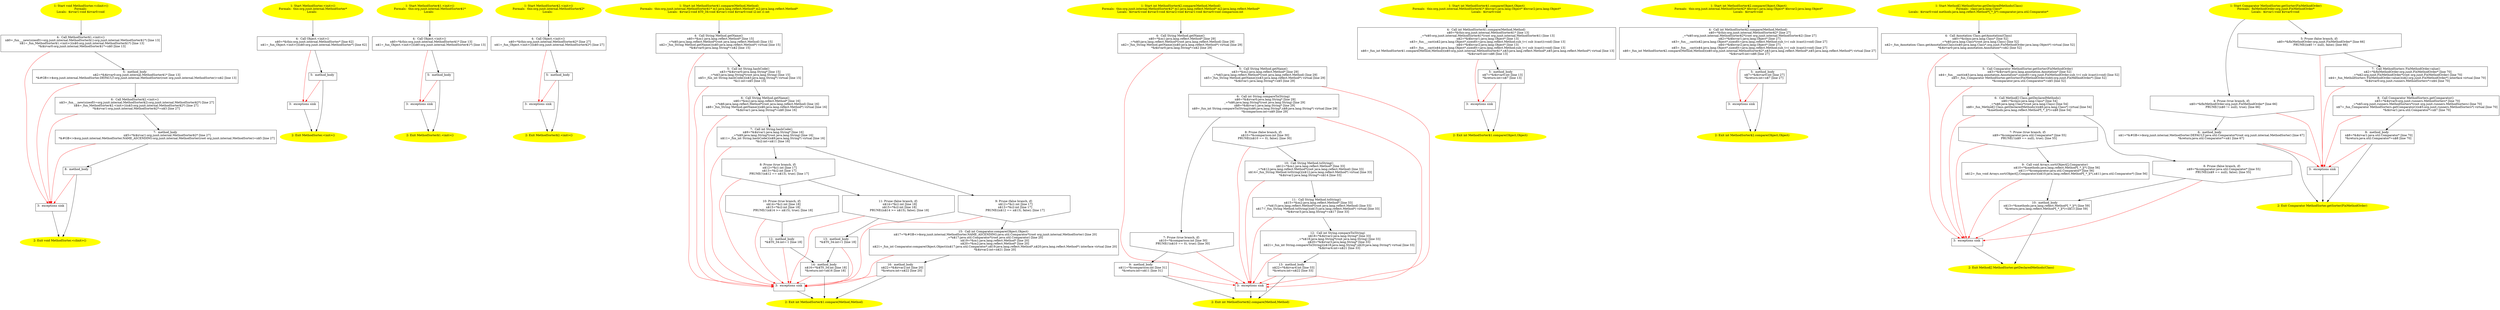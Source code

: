 /* @generated */
digraph cfg {
"org.junit.internal.MethodSorter.<clinit>():void.adb67ad2135327c82b1bff6491348cb7_1" [label="1: Start void MethodSorter.<clinit>()\nFormals: \nLocals:  $irvar1:void $irvar0:void \n  " color=yellow style=filled]
	

	 "org.junit.internal.MethodSorter.<clinit>():void.adb67ad2135327c82b1bff6491348cb7_1" -> "org.junit.internal.MethodSorter.<clinit>():void.adb67ad2135327c82b1bff6491348cb7_4" ;
"org.junit.internal.MethodSorter.<clinit>():void.adb67ad2135327c82b1bff6491348cb7_2" [label="2: Exit void MethodSorter.<clinit>() \n  " color=yellow style=filled]
	

"org.junit.internal.MethodSorter.<clinit>():void.adb67ad2135327c82b1bff6491348cb7_3" [label="3:  exceptions sink \n  " shape="box"]
	

	 "org.junit.internal.MethodSorter.<clinit>():void.adb67ad2135327c82b1bff6491348cb7_3" -> "org.junit.internal.MethodSorter.<clinit>():void.adb67ad2135327c82b1bff6491348cb7_2" ;
"org.junit.internal.MethodSorter.<clinit>():void.adb67ad2135327c82b1bff6491348cb7_4" [label="4:  Call MethodSorter$1.<init>() \n   n$0=_fun___new(sizeof(t=org.junit.internal.MethodSorter$1):org.junit.internal.MethodSorter$1*) [line 13]\n  n$1=_fun_MethodSorter$1.<init>()(n$0:org.junit.internal.MethodSorter$1*) [line 13]\n  *&$irvar0:org.junit.internal.MethodSorter$1*=n$0 [line 13]\n " shape="box"]
	

	 "org.junit.internal.MethodSorter.<clinit>():void.adb67ad2135327c82b1bff6491348cb7_4" -> "org.junit.internal.MethodSorter.<clinit>():void.adb67ad2135327c82b1bff6491348cb7_5" ;
	 "org.junit.internal.MethodSorter.<clinit>():void.adb67ad2135327c82b1bff6491348cb7_4" -> "org.junit.internal.MethodSorter.<clinit>():void.adb67ad2135327c82b1bff6491348cb7_3" [color="red" ];
"org.junit.internal.MethodSorter.<clinit>():void.adb67ad2135327c82b1bff6491348cb7_5" [label="5:  method_body \n   n$2=*&$irvar0:org.junit.internal.MethodSorter$1* [line 13]\n  *&#GB<>$org.junit.internal.MethodSorter.DEFAULT:org.junit.internal.MethodSorter(root org.junit.internal.MethodSorter)=n$2 [line 13]\n " shape="box"]
	

	 "org.junit.internal.MethodSorter.<clinit>():void.adb67ad2135327c82b1bff6491348cb7_5" -> "org.junit.internal.MethodSorter.<clinit>():void.adb67ad2135327c82b1bff6491348cb7_6" ;
	 "org.junit.internal.MethodSorter.<clinit>():void.adb67ad2135327c82b1bff6491348cb7_5" -> "org.junit.internal.MethodSorter.<clinit>():void.adb67ad2135327c82b1bff6491348cb7_3" [color="red" ];
"org.junit.internal.MethodSorter.<clinit>():void.adb67ad2135327c82b1bff6491348cb7_6" [label="6:  Call MethodSorter$2.<init>() \n   n$3=_fun___new(sizeof(t=org.junit.internal.MethodSorter$2):org.junit.internal.MethodSorter$2*) [line 27]\n  n$4=_fun_MethodSorter$2.<init>()(n$3:org.junit.internal.MethodSorter$2*) [line 27]\n  *&$irvar1:org.junit.internal.MethodSorter$2*=n$3 [line 27]\n " shape="box"]
	

	 "org.junit.internal.MethodSorter.<clinit>():void.adb67ad2135327c82b1bff6491348cb7_6" -> "org.junit.internal.MethodSorter.<clinit>():void.adb67ad2135327c82b1bff6491348cb7_7" ;
	 "org.junit.internal.MethodSorter.<clinit>():void.adb67ad2135327c82b1bff6491348cb7_6" -> "org.junit.internal.MethodSorter.<clinit>():void.adb67ad2135327c82b1bff6491348cb7_3" [color="red" ];
"org.junit.internal.MethodSorter.<clinit>():void.adb67ad2135327c82b1bff6491348cb7_7" [label="7:  method_body \n   n$5=*&$irvar1:org.junit.internal.MethodSorter$2* [line 27]\n  *&#GB<>$org.junit.internal.MethodSorter.NAME_ASCENDING:org.junit.internal.MethodSorter(root org.junit.internal.MethodSorter)=n$5 [line 27]\n " shape="box"]
	

	 "org.junit.internal.MethodSorter.<clinit>():void.adb67ad2135327c82b1bff6491348cb7_7" -> "org.junit.internal.MethodSorter.<clinit>():void.adb67ad2135327c82b1bff6491348cb7_8" ;
	 "org.junit.internal.MethodSorter.<clinit>():void.adb67ad2135327c82b1bff6491348cb7_7" -> "org.junit.internal.MethodSorter.<clinit>():void.adb67ad2135327c82b1bff6491348cb7_3" [color="red" ];
"org.junit.internal.MethodSorter.<clinit>():void.adb67ad2135327c82b1bff6491348cb7_8" [label="8:  method_body \n  " shape="box"]
	

	 "org.junit.internal.MethodSorter.<clinit>():void.adb67ad2135327c82b1bff6491348cb7_8" -> "org.junit.internal.MethodSorter.<clinit>():void.adb67ad2135327c82b1bff6491348cb7_2" ;
	 "org.junit.internal.MethodSorter.<clinit>():void.adb67ad2135327c82b1bff6491348cb7_8" -> "org.junit.internal.MethodSorter.<clinit>():void.adb67ad2135327c82b1bff6491348cb7_3" [color="red" ];
"org.junit.internal.MethodSorter.<init>().b26b3f7f195b505ac03976069d4deee8_1" [label="1: Start MethodSorter.<init>()\nFormals:  this:org.junit.internal.MethodSorter*\nLocals:  \n  " color=yellow style=filled]
	

	 "org.junit.internal.MethodSorter.<init>().b26b3f7f195b505ac03976069d4deee8_1" -> "org.junit.internal.MethodSorter.<init>().b26b3f7f195b505ac03976069d4deee8_4" ;
"org.junit.internal.MethodSorter.<init>().b26b3f7f195b505ac03976069d4deee8_2" [label="2: Exit MethodSorter.<init>() \n  " color=yellow style=filled]
	

"org.junit.internal.MethodSorter.<init>().b26b3f7f195b505ac03976069d4deee8_3" [label="3:  exceptions sink \n  " shape="box"]
	

	 "org.junit.internal.MethodSorter.<init>().b26b3f7f195b505ac03976069d4deee8_3" -> "org.junit.internal.MethodSorter.<init>().b26b3f7f195b505ac03976069d4deee8_2" ;
"org.junit.internal.MethodSorter.<init>().b26b3f7f195b505ac03976069d4deee8_4" [label="4:  Call Object.<init>() \n   n$0=*&this:org.junit.internal.MethodSorter* [line 62]\n  n$1=_fun_Object.<init>()(n$0:org.junit.internal.MethodSorter*) [line 62]\n " shape="box"]
	

	 "org.junit.internal.MethodSorter.<init>().b26b3f7f195b505ac03976069d4deee8_4" -> "org.junit.internal.MethodSorter.<init>().b26b3f7f195b505ac03976069d4deee8_5" ;
	 "org.junit.internal.MethodSorter.<init>().b26b3f7f195b505ac03976069d4deee8_4" -> "org.junit.internal.MethodSorter.<init>().b26b3f7f195b505ac03976069d4deee8_3" [color="red" ];
"org.junit.internal.MethodSorter.<init>().b26b3f7f195b505ac03976069d4deee8_5" [label="5:  method_body \n  " shape="box"]
	

	 "org.junit.internal.MethodSorter.<init>().b26b3f7f195b505ac03976069d4deee8_5" -> "org.junit.internal.MethodSorter.<init>().b26b3f7f195b505ac03976069d4deee8_2" ;
	 "org.junit.internal.MethodSorter.<init>().b26b3f7f195b505ac03976069d4deee8_5" -> "org.junit.internal.MethodSorter.<init>().b26b3f7f195b505ac03976069d4deee8_3" [color="red" ];
"org.junit.internal.MethodSorter$1.<init>().a324e45ab80e6b5f1f1adf89eaa7ac35_1" [label="1: Start MethodSorter$1.<init>()\nFormals:  this:org.junit.internal.MethodSorter$1*\nLocals:  \n  " color=yellow style=filled]
	

	 "org.junit.internal.MethodSorter$1.<init>().a324e45ab80e6b5f1f1adf89eaa7ac35_1" -> "org.junit.internal.MethodSorter$1.<init>().a324e45ab80e6b5f1f1adf89eaa7ac35_4" ;
"org.junit.internal.MethodSorter$1.<init>().a324e45ab80e6b5f1f1adf89eaa7ac35_2" [label="2: Exit MethodSorter$1.<init>() \n  " color=yellow style=filled]
	

"org.junit.internal.MethodSorter$1.<init>().a324e45ab80e6b5f1f1adf89eaa7ac35_3" [label="3:  exceptions sink \n  " shape="box"]
	

	 "org.junit.internal.MethodSorter$1.<init>().a324e45ab80e6b5f1f1adf89eaa7ac35_3" -> "org.junit.internal.MethodSorter$1.<init>().a324e45ab80e6b5f1f1adf89eaa7ac35_2" ;
"org.junit.internal.MethodSorter$1.<init>().a324e45ab80e6b5f1f1adf89eaa7ac35_4" [label="4:  Call Object.<init>() \n   n$0=*&this:org.junit.internal.MethodSorter$1* [line 13]\n  n$1=_fun_Object.<init>()(n$0:org.junit.internal.MethodSorter$1*) [line 13]\n " shape="box"]
	

	 "org.junit.internal.MethodSorter$1.<init>().a324e45ab80e6b5f1f1adf89eaa7ac35_4" -> "org.junit.internal.MethodSorter$1.<init>().a324e45ab80e6b5f1f1adf89eaa7ac35_5" ;
	 "org.junit.internal.MethodSorter$1.<init>().a324e45ab80e6b5f1f1adf89eaa7ac35_4" -> "org.junit.internal.MethodSorter$1.<init>().a324e45ab80e6b5f1f1adf89eaa7ac35_3" [color="red" ];
"org.junit.internal.MethodSorter$1.<init>().a324e45ab80e6b5f1f1adf89eaa7ac35_5" [label="5:  method_body \n  " shape="box"]
	

	 "org.junit.internal.MethodSorter$1.<init>().a324e45ab80e6b5f1f1adf89eaa7ac35_5" -> "org.junit.internal.MethodSorter$1.<init>().a324e45ab80e6b5f1f1adf89eaa7ac35_2" ;
	 "org.junit.internal.MethodSorter$1.<init>().a324e45ab80e6b5f1f1adf89eaa7ac35_5" -> "org.junit.internal.MethodSorter$1.<init>().a324e45ab80e6b5f1f1adf89eaa7ac35_3" [color="red" ];
"org.junit.internal.MethodSorter$2.<init>().c7181714d9dbfc6dc6d3f258cdcc7a47_1" [label="1: Start MethodSorter$2.<init>()\nFormals:  this:org.junit.internal.MethodSorter$2*\nLocals:  \n  " color=yellow style=filled]
	

	 "org.junit.internal.MethodSorter$2.<init>().c7181714d9dbfc6dc6d3f258cdcc7a47_1" -> "org.junit.internal.MethodSorter$2.<init>().c7181714d9dbfc6dc6d3f258cdcc7a47_4" ;
"org.junit.internal.MethodSorter$2.<init>().c7181714d9dbfc6dc6d3f258cdcc7a47_2" [label="2: Exit MethodSorter$2.<init>() \n  " color=yellow style=filled]
	

"org.junit.internal.MethodSorter$2.<init>().c7181714d9dbfc6dc6d3f258cdcc7a47_3" [label="3:  exceptions sink \n  " shape="box"]
	

	 "org.junit.internal.MethodSorter$2.<init>().c7181714d9dbfc6dc6d3f258cdcc7a47_3" -> "org.junit.internal.MethodSorter$2.<init>().c7181714d9dbfc6dc6d3f258cdcc7a47_2" ;
"org.junit.internal.MethodSorter$2.<init>().c7181714d9dbfc6dc6d3f258cdcc7a47_4" [label="4:  Call Object.<init>() \n   n$0=*&this:org.junit.internal.MethodSorter$2* [line 27]\n  n$1=_fun_Object.<init>()(n$0:org.junit.internal.MethodSorter$2*) [line 27]\n " shape="box"]
	

	 "org.junit.internal.MethodSorter$2.<init>().c7181714d9dbfc6dc6d3f258cdcc7a47_4" -> "org.junit.internal.MethodSorter$2.<init>().c7181714d9dbfc6dc6d3f258cdcc7a47_5" ;
	 "org.junit.internal.MethodSorter$2.<init>().c7181714d9dbfc6dc6d3f258cdcc7a47_4" -> "org.junit.internal.MethodSorter$2.<init>().c7181714d9dbfc6dc6d3f258cdcc7a47_3" [color="red" ];
"org.junit.internal.MethodSorter$2.<init>().c7181714d9dbfc6dc6d3f258cdcc7a47_5" [label="5:  method_body \n  " shape="box"]
	

	 "org.junit.internal.MethodSorter$2.<init>().c7181714d9dbfc6dc6d3f258cdcc7a47_5" -> "org.junit.internal.MethodSorter$2.<init>().c7181714d9dbfc6dc6d3f258cdcc7a47_2" ;
	 "org.junit.internal.MethodSorter$2.<init>().c7181714d9dbfc6dc6d3f258cdcc7a47_5" -> "org.junit.internal.MethodSorter$2.<init>().c7181714d9dbfc6dc6d3f258cdcc7a47_3" [color="red" ];
"org.junit.internal.MethodSorter$1.compare(java.lang.reflect.Method,java.lang.reflect.Method):int.ce228960aadcd57d454e6f4d0961e3be_1" [label="1: Start int MethodSorter$1.compare(Method,Method)\nFormals:  this:org.junit.internal.MethodSorter$1* m1:java.lang.reflect.Method* m2:java.lang.reflect.Method*\nLocals:  $irvar2:void $T0_34:void $irvar1:void $irvar0:void i2:int i1:int \n  " color=yellow style=filled]
	

	 "org.junit.internal.MethodSorter$1.compare(java.lang.reflect.Method,java.lang.reflect.Method):int.ce228960aadcd57d454e6f4d0961e3be_1" -> "org.junit.internal.MethodSorter$1.compare(java.lang.reflect.Method,java.lang.reflect.Method):int.ce228960aadcd57d454e6f4d0961e3be_4" ;
"org.junit.internal.MethodSorter$1.compare(java.lang.reflect.Method,java.lang.reflect.Method):int.ce228960aadcd57d454e6f4d0961e3be_2" [label="2: Exit int MethodSorter$1.compare(Method,Method) \n  " color=yellow style=filled]
	

"org.junit.internal.MethodSorter$1.compare(java.lang.reflect.Method,java.lang.reflect.Method):int.ce228960aadcd57d454e6f4d0961e3be_3" [label="3:  exceptions sink \n  " shape="box"]
	

	 "org.junit.internal.MethodSorter$1.compare(java.lang.reflect.Method,java.lang.reflect.Method):int.ce228960aadcd57d454e6f4d0961e3be_3" -> "org.junit.internal.MethodSorter$1.compare(java.lang.reflect.Method,java.lang.reflect.Method):int.ce228960aadcd57d454e6f4d0961e3be_2" ;
"org.junit.internal.MethodSorter$1.compare(java.lang.reflect.Method,java.lang.reflect.Method):int.ce228960aadcd57d454e6f4d0961e3be_4" [label="4:  Call String Method.getName() \n   n$0=*&m1:java.lang.reflect.Method* [line 15]\n  _=*n$0:java.lang.reflect.Method*(root java.lang.reflect.Method) [line 15]\n  n$2=_fun_String Method.getName()(n$0:java.lang.reflect.Method*) virtual [line 15]\n  *&$irvar0:java.lang.String*=n$2 [line 15]\n " shape="box"]
	

	 "org.junit.internal.MethodSorter$1.compare(java.lang.reflect.Method,java.lang.reflect.Method):int.ce228960aadcd57d454e6f4d0961e3be_4" -> "org.junit.internal.MethodSorter$1.compare(java.lang.reflect.Method,java.lang.reflect.Method):int.ce228960aadcd57d454e6f4d0961e3be_5" ;
	 "org.junit.internal.MethodSorter$1.compare(java.lang.reflect.Method,java.lang.reflect.Method):int.ce228960aadcd57d454e6f4d0961e3be_4" -> "org.junit.internal.MethodSorter$1.compare(java.lang.reflect.Method,java.lang.reflect.Method):int.ce228960aadcd57d454e6f4d0961e3be_3" [color="red" ];
"org.junit.internal.MethodSorter$1.compare(java.lang.reflect.Method,java.lang.reflect.Method):int.ce228960aadcd57d454e6f4d0961e3be_5" [label="5:  Call int String.hashCode() \n   n$3=*&$irvar0:java.lang.String* [line 15]\n  _=*n$3:java.lang.String*(root java.lang.String) [line 15]\n  n$5=_fun_int String.hashCode()(n$3:java.lang.String*) virtual [line 15]\n  *&i1:int=n$5 [line 15]\n " shape="box"]
	

	 "org.junit.internal.MethodSorter$1.compare(java.lang.reflect.Method,java.lang.reflect.Method):int.ce228960aadcd57d454e6f4d0961e3be_5" -> "org.junit.internal.MethodSorter$1.compare(java.lang.reflect.Method,java.lang.reflect.Method):int.ce228960aadcd57d454e6f4d0961e3be_6" ;
	 "org.junit.internal.MethodSorter$1.compare(java.lang.reflect.Method,java.lang.reflect.Method):int.ce228960aadcd57d454e6f4d0961e3be_5" -> "org.junit.internal.MethodSorter$1.compare(java.lang.reflect.Method,java.lang.reflect.Method):int.ce228960aadcd57d454e6f4d0961e3be_3" [color="red" ];
"org.junit.internal.MethodSorter$1.compare(java.lang.reflect.Method,java.lang.reflect.Method):int.ce228960aadcd57d454e6f4d0961e3be_6" [label="6:  Call String Method.getName() \n   n$6=*&m2:java.lang.reflect.Method* [line 16]\n  _=*n$6:java.lang.reflect.Method*(root java.lang.reflect.Method) [line 16]\n  n$8=_fun_String Method.getName()(n$6:java.lang.reflect.Method*) virtual [line 16]\n  *&$irvar1:java.lang.String*=n$8 [line 16]\n " shape="box"]
	

	 "org.junit.internal.MethodSorter$1.compare(java.lang.reflect.Method,java.lang.reflect.Method):int.ce228960aadcd57d454e6f4d0961e3be_6" -> "org.junit.internal.MethodSorter$1.compare(java.lang.reflect.Method,java.lang.reflect.Method):int.ce228960aadcd57d454e6f4d0961e3be_7" ;
	 "org.junit.internal.MethodSorter$1.compare(java.lang.reflect.Method,java.lang.reflect.Method):int.ce228960aadcd57d454e6f4d0961e3be_6" -> "org.junit.internal.MethodSorter$1.compare(java.lang.reflect.Method,java.lang.reflect.Method):int.ce228960aadcd57d454e6f4d0961e3be_3" [color="red" ];
"org.junit.internal.MethodSorter$1.compare(java.lang.reflect.Method,java.lang.reflect.Method):int.ce228960aadcd57d454e6f4d0961e3be_7" [label="7:  Call int String.hashCode() \n   n$9=*&$irvar1:java.lang.String* [line 16]\n  _=*n$9:java.lang.String*(root java.lang.String) [line 16]\n  n$11=_fun_int String.hashCode()(n$9:java.lang.String*) virtual [line 16]\n  *&i2:int=n$11 [line 16]\n " shape="box"]
	

	 "org.junit.internal.MethodSorter$1.compare(java.lang.reflect.Method,java.lang.reflect.Method):int.ce228960aadcd57d454e6f4d0961e3be_7" -> "org.junit.internal.MethodSorter$1.compare(java.lang.reflect.Method,java.lang.reflect.Method):int.ce228960aadcd57d454e6f4d0961e3be_8" ;
	 "org.junit.internal.MethodSorter$1.compare(java.lang.reflect.Method,java.lang.reflect.Method):int.ce228960aadcd57d454e6f4d0961e3be_7" -> "org.junit.internal.MethodSorter$1.compare(java.lang.reflect.Method,java.lang.reflect.Method):int.ce228960aadcd57d454e6f4d0961e3be_9" ;
	 "org.junit.internal.MethodSorter$1.compare(java.lang.reflect.Method,java.lang.reflect.Method):int.ce228960aadcd57d454e6f4d0961e3be_7" -> "org.junit.internal.MethodSorter$1.compare(java.lang.reflect.Method,java.lang.reflect.Method):int.ce228960aadcd57d454e6f4d0961e3be_3" [color="red" ];
"org.junit.internal.MethodSorter$1.compare(java.lang.reflect.Method,java.lang.reflect.Method):int.ce228960aadcd57d454e6f4d0961e3be_8" [label="8: Prune (true branch, if) \n   n$12=*&i1:int [line 17]\n  n$13=*&i2:int [line 17]\n  PRUNE(!(n$12 == n$13), true); [line 17]\n " shape="invhouse"]
	

	 "org.junit.internal.MethodSorter$1.compare(java.lang.reflect.Method,java.lang.reflect.Method):int.ce228960aadcd57d454e6f4d0961e3be_8" -> "org.junit.internal.MethodSorter$1.compare(java.lang.reflect.Method,java.lang.reflect.Method):int.ce228960aadcd57d454e6f4d0961e3be_10" ;
	 "org.junit.internal.MethodSorter$1.compare(java.lang.reflect.Method,java.lang.reflect.Method):int.ce228960aadcd57d454e6f4d0961e3be_8" -> "org.junit.internal.MethodSorter$1.compare(java.lang.reflect.Method,java.lang.reflect.Method):int.ce228960aadcd57d454e6f4d0961e3be_11" ;
	 "org.junit.internal.MethodSorter$1.compare(java.lang.reflect.Method,java.lang.reflect.Method):int.ce228960aadcd57d454e6f4d0961e3be_8" -> "org.junit.internal.MethodSorter$1.compare(java.lang.reflect.Method,java.lang.reflect.Method):int.ce228960aadcd57d454e6f4d0961e3be_3" [color="red" ];
"org.junit.internal.MethodSorter$1.compare(java.lang.reflect.Method,java.lang.reflect.Method):int.ce228960aadcd57d454e6f4d0961e3be_9" [label="9: Prune (false branch, if) \n   n$12=*&i1:int [line 17]\n  n$13=*&i2:int [line 17]\n  PRUNE((n$12 == n$13), false); [line 17]\n " shape="invhouse"]
	

	 "org.junit.internal.MethodSorter$1.compare(java.lang.reflect.Method,java.lang.reflect.Method):int.ce228960aadcd57d454e6f4d0961e3be_9" -> "org.junit.internal.MethodSorter$1.compare(java.lang.reflect.Method,java.lang.reflect.Method):int.ce228960aadcd57d454e6f4d0961e3be_15" ;
	 "org.junit.internal.MethodSorter$1.compare(java.lang.reflect.Method,java.lang.reflect.Method):int.ce228960aadcd57d454e6f4d0961e3be_9" -> "org.junit.internal.MethodSorter$1.compare(java.lang.reflect.Method,java.lang.reflect.Method):int.ce228960aadcd57d454e6f4d0961e3be_3" [color="red" ];
"org.junit.internal.MethodSorter$1.compare(java.lang.reflect.Method,java.lang.reflect.Method):int.ce228960aadcd57d454e6f4d0961e3be_10" [label="10: Prune (true branch, if) \n   n$14=*&i1:int [line 18]\n  n$15=*&i2:int [line 18]\n  PRUNE(!(n$14 >= n$15), true); [line 18]\n " shape="invhouse"]
	

	 "org.junit.internal.MethodSorter$1.compare(java.lang.reflect.Method,java.lang.reflect.Method):int.ce228960aadcd57d454e6f4d0961e3be_10" -> "org.junit.internal.MethodSorter$1.compare(java.lang.reflect.Method,java.lang.reflect.Method):int.ce228960aadcd57d454e6f4d0961e3be_12" ;
	 "org.junit.internal.MethodSorter$1.compare(java.lang.reflect.Method,java.lang.reflect.Method):int.ce228960aadcd57d454e6f4d0961e3be_10" -> "org.junit.internal.MethodSorter$1.compare(java.lang.reflect.Method,java.lang.reflect.Method):int.ce228960aadcd57d454e6f4d0961e3be_3" [color="red" ];
"org.junit.internal.MethodSorter$1.compare(java.lang.reflect.Method,java.lang.reflect.Method):int.ce228960aadcd57d454e6f4d0961e3be_11" [label="11: Prune (false branch, if) \n   n$14=*&i1:int [line 18]\n  n$15=*&i2:int [line 18]\n  PRUNE((n$14 >= n$15), false); [line 18]\n " shape="invhouse"]
	

	 "org.junit.internal.MethodSorter$1.compare(java.lang.reflect.Method,java.lang.reflect.Method):int.ce228960aadcd57d454e6f4d0961e3be_11" -> "org.junit.internal.MethodSorter$1.compare(java.lang.reflect.Method,java.lang.reflect.Method):int.ce228960aadcd57d454e6f4d0961e3be_13" ;
	 "org.junit.internal.MethodSorter$1.compare(java.lang.reflect.Method,java.lang.reflect.Method):int.ce228960aadcd57d454e6f4d0961e3be_11" -> "org.junit.internal.MethodSorter$1.compare(java.lang.reflect.Method,java.lang.reflect.Method):int.ce228960aadcd57d454e6f4d0961e3be_3" [color="red" ];
"org.junit.internal.MethodSorter$1.compare(java.lang.reflect.Method,java.lang.reflect.Method):int.ce228960aadcd57d454e6f4d0961e3be_12" [label="12:  method_body \n   *&$T0_34:int=-1 [line 18]\n " shape="box"]
	

	 "org.junit.internal.MethodSorter$1.compare(java.lang.reflect.Method,java.lang.reflect.Method):int.ce228960aadcd57d454e6f4d0961e3be_12" -> "org.junit.internal.MethodSorter$1.compare(java.lang.reflect.Method,java.lang.reflect.Method):int.ce228960aadcd57d454e6f4d0961e3be_14" ;
	 "org.junit.internal.MethodSorter$1.compare(java.lang.reflect.Method,java.lang.reflect.Method):int.ce228960aadcd57d454e6f4d0961e3be_12" -> "org.junit.internal.MethodSorter$1.compare(java.lang.reflect.Method,java.lang.reflect.Method):int.ce228960aadcd57d454e6f4d0961e3be_3" [color="red" ];
"org.junit.internal.MethodSorter$1.compare(java.lang.reflect.Method,java.lang.reflect.Method):int.ce228960aadcd57d454e6f4d0961e3be_13" [label="13:  method_body \n   *&$T0_34:int=1 [line 18]\n " shape="box"]
	

	 "org.junit.internal.MethodSorter$1.compare(java.lang.reflect.Method,java.lang.reflect.Method):int.ce228960aadcd57d454e6f4d0961e3be_13" -> "org.junit.internal.MethodSorter$1.compare(java.lang.reflect.Method,java.lang.reflect.Method):int.ce228960aadcd57d454e6f4d0961e3be_14" ;
	 "org.junit.internal.MethodSorter$1.compare(java.lang.reflect.Method,java.lang.reflect.Method):int.ce228960aadcd57d454e6f4d0961e3be_13" -> "org.junit.internal.MethodSorter$1.compare(java.lang.reflect.Method,java.lang.reflect.Method):int.ce228960aadcd57d454e6f4d0961e3be_3" [color="red" ];
"org.junit.internal.MethodSorter$1.compare(java.lang.reflect.Method,java.lang.reflect.Method):int.ce228960aadcd57d454e6f4d0961e3be_14" [label="14:  method_body \n   n$16=*&$T0_34:int [line 18]\n  *&return:int=n$16 [line 18]\n " shape="box"]
	

	 "org.junit.internal.MethodSorter$1.compare(java.lang.reflect.Method,java.lang.reflect.Method):int.ce228960aadcd57d454e6f4d0961e3be_14" -> "org.junit.internal.MethodSorter$1.compare(java.lang.reflect.Method,java.lang.reflect.Method):int.ce228960aadcd57d454e6f4d0961e3be_2" ;
	 "org.junit.internal.MethodSorter$1.compare(java.lang.reflect.Method,java.lang.reflect.Method):int.ce228960aadcd57d454e6f4d0961e3be_14" -> "org.junit.internal.MethodSorter$1.compare(java.lang.reflect.Method,java.lang.reflect.Method):int.ce228960aadcd57d454e6f4d0961e3be_3" [color="red" ];
"org.junit.internal.MethodSorter$1.compare(java.lang.reflect.Method,java.lang.reflect.Method):int.ce228960aadcd57d454e6f4d0961e3be_15" [label="15:  Call int Comparator.compare(Object,Object) \n   n$17=*&#GB<>$org.junit.internal.MethodSorter.NAME_ASCENDING:java.util.Comparator*(root org.junit.internal.MethodSorter) [line 20]\n  _=*n$17:java.util.Comparator*(root java.util.Comparator) [line 20]\n  n$19=*&m1:java.lang.reflect.Method* [line 20]\n  n$20=*&m2:java.lang.reflect.Method* [line 20]\n  n$21=_fun_int Comparator.compare(Object,Object)(n$17:java.util.Comparator*,n$19:java.lang.reflect.Method*,n$20:java.lang.reflect.Method*) interface virtual [line 20]\n  *&$irvar2:int=n$21 [line 20]\n " shape="box"]
	

	 "org.junit.internal.MethodSorter$1.compare(java.lang.reflect.Method,java.lang.reflect.Method):int.ce228960aadcd57d454e6f4d0961e3be_15" -> "org.junit.internal.MethodSorter$1.compare(java.lang.reflect.Method,java.lang.reflect.Method):int.ce228960aadcd57d454e6f4d0961e3be_16" ;
	 "org.junit.internal.MethodSorter$1.compare(java.lang.reflect.Method,java.lang.reflect.Method):int.ce228960aadcd57d454e6f4d0961e3be_15" -> "org.junit.internal.MethodSorter$1.compare(java.lang.reflect.Method,java.lang.reflect.Method):int.ce228960aadcd57d454e6f4d0961e3be_3" [color="red" ];
"org.junit.internal.MethodSorter$1.compare(java.lang.reflect.Method,java.lang.reflect.Method):int.ce228960aadcd57d454e6f4d0961e3be_16" [label="16:  method_body \n   n$22=*&$irvar2:int [line 20]\n  *&return:int=n$22 [line 20]\n " shape="box"]
	

	 "org.junit.internal.MethodSorter$1.compare(java.lang.reflect.Method,java.lang.reflect.Method):int.ce228960aadcd57d454e6f4d0961e3be_16" -> "org.junit.internal.MethodSorter$1.compare(java.lang.reflect.Method,java.lang.reflect.Method):int.ce228960aadcd57d454e6f4d0961e3be_2" ;
	 "org.junit.internal.MethodSorter$1.compare(java.lang.reflect.Method,java.lang.reflect.Method):int.ce228960aadcd57d454e6f4d0961e3be_16" -> "org.junit.internal.MethodSorter$1.compare(java.lang.reflect.Method,java.lang.reflect.Method):int.ce228960aadcd57d454e6f4d0961e3be_3" [color="red" ];
"org.junit.internal.MethodSorter$2.compare(java.lang.reflect.Method,java.lang.reflect.Method):int.006e56abd06f1a72a9da23496f1d81ef_1" [label="1: Start int MethodSorter$2.compare(Method,Method)\nFormals:  this:org.junit.internal.MethodSorter$2* m1:java.lang.reflect.Method* m2:java.lang.reflect.Method*\nLocals:  $irvar4:void $irvar3:void $irvar2:void $irvar1:void $irvar0:void comparison:int \n  " color=yellow style=filled]
	

	 "org.junit.internal.MethodSorter$2.compare(java.lang.reflect.Method,java.lang.reflect.Method):int.006e56abd06f1a72a9da23496f1d81ef_1" -> "org.junit.internal.MethodSorter$2.compare(java.lang.reflect.Method,java.lang.reflect.Method):int.006e56abd06f1a72a9da23496f1d81ef_4" ;
"org.junit.internal.MethodSorter$2.compare(java.lang.reflect.Method,java.lang.reflect.Method):int.006e56abd06f1a72a9da23496f1d81ef_2" [label="2: Exit int MethodSorter$2.compare(Method,Method) \n  " color=yellow style=filled]
	

"org.junit.internal.MethodSorter$2.compare(java.lang.reflect.Method,java.lang.reflect.Method):int.006e56abd06f1a72a9da23496f1d81ef_3" [label="3:  exceptions sink \n  " shape="box"]
	

	 "org.junit.internal.MethodSorter$2.compare(java.lang.reflect.Method,java.lang.reflect.Method):int.006e56abd06f1a72a9da23496f1d81ef_3" -> "org.junit.internal.MethodSorter$2.compare(java.lang.reflect.Method,java.lang.reflect.Method):int.006e56abd06f1a72a9da23496f1d81ef_2" ;
"org.junit.internal.MethodSorter$2.compare(java.lang.reflect.Method,java.lang.reflect.Method):int.006e56abd06f1a72a9da23496f1d81ef_4" [label="4:  Call String Method.getName() \n   n$0=*&m1:java.lang.reflect.Method* [line 29]\n  _=*n$0:java.lang.reflect.Method*(root java.lang.reflect.Method) [line 29]\n  n$2=_fun_String Method.getName()(n$0:java.lang.reflect.Method*) virtual [line 29]\n  *&$irvar0:java.lang.String*=n$2 [line 29]\n " shape="box"]
	

	 "org.junit.internal.MethodSorter$2.compare(java.lang.reflect.Method,java.lang.reflect.Method):int.006e56abd06f1a72a9da23496f1d81ef_4" -> "org.junit.internal.MethodSorter$2.compare(java.lang.reflect.Method,java.lang.reflect.Method):int.006e56abd06f1a72a9da23496f1d81ef_5" ;
	 "org.junit.internal.MethodSorter$2.compare(java.lang.reflect.Method,java.lang.reflect.Method):int.006e56abd06f1a72a9da23496f1d81ef_4" -> "org.junit.internal.MethodSorter$2.compare(java.lang.reflect.Method,java.lang.reflect.Method):int.006e56abd06f1a72a9da23496f1d81ef_3" [color="red" ];
"org.junit.internal.MethodSorter$2.compare(java.lang.reflect.Method,java.lang.reflect.Method):int.006e56abd06f1a72a9da23496f1d81ef_5" [label="5:  Call String Method.getName() \n   n$3=*&m2:java.lang.reflect.Method* [line 29]\n  _=*n$3:java.lang.reflect.Method*(root java.lang.reflect.Method) [line 29]\n  n$5=_fun_String Method.getName()(n$3:java.lang.reflect.Method*) virtual [line 29]\n  *&$irvar1:java.lang.String*=n$5 [line 29]\n " shape="box"]
	

	 "org.junit.internal.MethodSorter$2.compare(java.lang.reflect.Method,java.lang.reflect.Method):int.006e56abd06f1a72a9da23496f1d81ef_5" -> "org.junit.internal.MethodSorter$2.compare(java.lang.reflect.Method,java.lang.reflect.Method):int.006e56abd06f1a72a9da23496f1d81ef_6" ;
	 "org.junit.internal.MethodSorter$2.compare(java.lang.reflect.Method,java.lang.reflect.Method):int.006e56abd06f1a72a9da23496f1d81ef_5" -> "org.junit.internal.MethodSorter$2.compare(java.lang.reflect.Method,java.lang.reflect.Method):int.006e56abd06f1a72a9da23496f1d81ef_3" [color="red" ];
"org.junit.internal.MethodSorter$2.compare(java.lang.reflect.Method,java.lang.reflect.Method):int.006e56abd06f1a72a9da23496f1d81ef_6" [label="6:  Call int String.compareTo(String) \n   n$6=*&$irvar0:java.lang.String* [line 29]\n  _=*n$6:java.lang.String*(root java.lang.String) [line 29]\n  n$8=*&$irvar1:java.lang.String* [line 29]\n  n$9=_fun_int String.compareTo(String)(n$6:java.lang.String*,n$8:java.lang.String*) virtual [line 29]\n  *&comparison:int=n$9 [line 29]\n " shape="box"]
	

	 "org.junit.internal.MethodSorter$2.compare(java.lang.reflect.Method,java.lang.reflect.Method):int.006e56abd06f1a72a9da23496f1d81ef_6" -> "org.junit.internal.MethodSorter$2.compare(java.lang.reflect.Method,java.lang.reflect.Method):int.006e56abd06f1a72a9da23496f1d81ef_7" ;
	 "org.junit.internal.MethodSorter$2.compare(java.lang.reflect.Method,java.lang.reflect.Method):int.006e56abd06f1a72a9da23496f1d81ef_6" -> "org.junit.internal.MethodSorter$2.compare(java.lang.reflect.Method,java.lang.reflect.Method):int.006e56abd06f1a72a9da23496f1d81ef_8" ;
	 "org.junit.internal.MethodSorter$2.compare(java.lang.reflect.Method,java.lang.reflect.Method):int.006e56abd06f1a72a9da23496f1d81ef_6" -> "org.junit.internal.MethodSorter$2.compare(java.lang.reflect.Method,java.lang.reflect.Method):int.006e56abd06f1a72a9da23496f1d81ef_3" [color="red" ];
"org.junit.internal.MethodSorter$2.compare(java.lang.reflect.Method,java.lang.reflect.Method):int.006e56abd06f1a72a9da23496f1d81ef_7" [label="7: Prune (true branch, if) \n   n$10=*&comparison:int [line 30]\n  PRUNE(!(n$10 == 0), true); [line 30]\n " shape="invhouse"]
	

	 "org.junit.internal.MethodSorter$2.compare(java.lang.reflect.Method,java.lang.reflect.Method):int.006e56abd06f1a72a9da23496f1d81ef_7" -> "org.junit.internal.MethodSorter$2.compare(java.lang.reflect.Method,java.lang.reflect.Method):int.006e56abd06f1a72a9da23496f1d81ef_9" ;
	 "org.junit.internal.MethodSorter$2.compare(java.lang.reflect.Method,java.lang.reflect.Method):int.006e56abd06f1a72a9da23496f1d81ef_7" -> "org.junit.internal.MethodSorter$2.compare(java.lang.reflect.Method,java.lang.reflect.Method):int.006e56abd06f1a72a9da23496f1d81ef_3" [color="red" ];
"org.junit.internal.MethodSorter$2.compare(java.lang.reflect.Method,java.lang.reflect.Method):int.006e56abd06f1a72a9da23496f1d81ef_8" [label="8: Prune (false branch, if) \n   n$10=*&comparison:int [line 30]\n  PRUNE((n$10 == 0), false); [line 30]\n " shape="invhouse"]
	

	 "org.junit.internal.MethodSorter$2.compare(java.lang.reflect.Method,java.lang.reflect.Method):int.006e56abd06f1a72a9da23496f1d81ef_8" -> "org.junit.internal.MethodSorter$2.compare(java.lang.reflect.Method,java.lang.reflect.Method):int.006e56abd06f1a72a9da23496f1d81ef_10" ;
	 "org.junit.internal.MethodSorter$2.compare(java.lang.reflect.Method,java.lang.reflect.Method):int.006e56abd06f1a72a9da23496f1d81ef_8" -> "org.junit.internal.MethodSorter$2.compare(java.lang.reflect.Method,java.lang.reflect.Method):int.006e56abd06f1a72a9da23496f1d81ef_3" [color="red" ];
"org.junit.internal.MethodSorter$2.compare(java.lang.reflect.Method,java.lang.reflect.Method):int.006e56abd06f1a72a9da23496f1d81ef_9" [label="9:  method_body \n   n$11=*&comparison:int [line 31]\n  *&return:int=n$11 [line 31]\n " shape="box"]
	

	 "org.junit.internal.MethodSorter$2.compare(java.lang.reflect.Method,java.lang.reflect.Method):int.006e56abd06f1a72a9da23496f1d81ef_9" -> "org.junit.internal.MethodSorter$2.compare(java.lang.reflect.Method,java.lang.reflect.Method):int.006e56abd06f1a72a9da23496f1d81ef_2" ;
	 "org.junit.internal.MethodSorter$2.compare(java.lang.reflect.Method,java.lang.reflect.Method):int.006e56abd06f1a72a9da23496f1d81ef_9" -> "org.junit.internal.MethodSorter$2.compare(java.lang.reflect.Method,java.lang.reflect.Method):int.006e56abd06f1a72a9da23496f1d81ef_3" [color="red" ];
"org.junit.internal.MethodSorter$2.compare(java.lang.reflect.Method,java.lang.reflect.Method):int.006e56abd06f1a72a9da23496f1d81ef_10" [label="10:  Call String Method.toString() \n   n$12=*&m1:java.lang.reflect.Method* [line 33]\n  _=*n$12:java.lang.reflect.Method*(root java.lang.reflect.Method) [line 33]\n  n$14=_fun_String Method.toString()(n$12:java.lang.reflect.Method*) virtual [line 33]\n  *&$irvar2:java.lang.String*=n$14 [line 33]\n " shape="box"]
	

	 "org.junit.internal.MethodSorter$2.compare(java.lang.reflect.Method,java.lang.reflect.Method):int.006e56abd06f1a72a9da23496f1d81ef_10" -> "org.junit.internal.MethodSorter$2.compare(java.lang.reflect.Method,java.lang.reflect.Method):int.006e56abd06f1a72a9da23496f1d81ef_11" ;
	 "org.junit.internal.MethodSorter$2.compare(java.lang.reflect.Method,java.lang.reflect.Method):int.006e56abd06f1a72a9da23496f1d81ef_10" -> "org.junit.internal.MethodSorter$2.compare(java.lang.reflect.Method,java.lang.reflect.Method):int.006e56abd06f1a72a9da23496f1d81ef_3" [color="red" ];
"org.junit.internal.MethodSorter$2.compare(java.lang.reflect.Method,java.lang.reflect.Method):int.006e56abd06f1a72a9da23496f1d81ef_11" [label="11:  Call String Method.toString() \n   n$15=*&m2:java.lang.reflect.Method* [line 33]\n  _=*n$15:java.lang.reflect.Method*(root java.lang.reflect.Method) [line 33]\n  n$17=_fun_String Method.toString()(n$15:java.lang.reflect.Method*) virtual [line 33]\n  *&$irvar3:java.lang.String*=n$17 [line 33]\n " shape="box"]
	

	 "org.junit.internal.MethodSorter$2.compare(java.lang.reflect.Method,java.lang.reflect.Method):int.006e56abd06f1a72a9da23496f1d81ef_11" -> "org.junit.internal.MethodSorter$2.compare(java.lang.reflect.Method,java.lang.reflect.Method):int.006e56abd06f1a72a9da23496f1d81ef_12" ;
	 "org.junit.internal.MethodSorter$2.compare(java.lang.reflect.Method,java.lang.reflect.Method):int.006e56abd06f1a72a9da23496f1d81ef_11" -> "org.junit.internal.MethodSorter$2.compare(java.lang.reflect.Method,java.lang.reflect.Method):int.006e56abd06f1a72a9da23496f1d81ef_3" [color="red" ];
"org.junit.internal.MethodSorter$2.compare(java.lang.reflect.Method,java.lang.reflect.Method):int.006e56abd06f1a72a9da23496f1d81ef_12" [label="12:  Call int String.compareTo(String) \n   n$18=*&$irvar2:java.lang.String* [line 33]\n  _=*n$18:java.lang.String*(root java.lang.String) [line 33]\n  n$20=*&$irvar3:java.lang.String* [line 33]\n  n$21=_fun_int String.compareTo(String)(n$18:java.lang.String*,n$20:java.lang.String*) virtual [line 33]\n  *&$irvar4:int=n$21 [line 33]\n " shape="box"]
	

	 "org.junit.internal.MethodSorter$2.compare(java.lang.reflect.Method,java.lang.reflect.Method):int.006e56abd06f1a72a9da23496f1d81ef_12" -> "org.junit.internal.MethodSorter$2.compare(java.lang.reflect.Method,java.lang.reflect.Method):int.006e56abd06f1a72a9da23496f1d81ef_13" ;
	 "org.junit.internal.MethodSorter$2.compare(java.lang.reflect.Method,java.lang.reflect.Method):int.006e56abd06f1a72a9da23496f1d81ef_12" -> "org.junit.internal.MethodSorter$2.compare(java.lang.reflect.Method,java.lang.reflect.Method):int.006e56abd06f1a72a9da23496f1d81ef_3" [color="red" ];
"org.junit.internal.MethodSorter$2.compare(java.lang.reflect.Method,java.lang.reflect.Method):int.006e56abd06f1a72a9da23496f1d81ef_13" [label="13:  method_body \n   n$22=*&$irvar4:int [line 33]\n  *&return:int=n$22 [line 33]\n " shape="box"]
	

	 "org.junit.internal.MethodSorter$2.compare(java.lang.reflect.Method,java.lang.reflect.Method):int.006e56abd06f1a72a9da23496f1d81ef_13" -> "org.junit.internal.MethodSorter$2.compare(java.lang.reflect.Method,java.lang.reflect.Method):int.006e56abd06f1a72a9da23496f1d81ef_2" ;
	 "org.junit.internal.MethodSorter$2.compare(java.lang.reflect.Method,java.lang.reflect.Method):int.006e56abd06f1a72a9da23496f1d81ef_13" -> "org.junit.internal.MethodSorter$2.compare(java.lang.reflect.Method,java.lang.reflect.Method):int.006e56abd06f1a72a9da23496f1d81ef_3" [color="red" ];
"org.junit.internal.MethodSorter$1.compare(java.lang.Object,java.lang.Object):int.b28652550f73c24296937638b9e6933a_1" [label="1: Start int MethodSorter$1.compare(Object,Object)\nFormals:  this:org.junit.internal.MethodSorter$1* $bcvar1:java.lang.Object* $bcvar2:java.lang.Object*\nLocals:  $irvar0:void \n  " color=yellow style=filled]
	

	 "org.junit.internal.MethodSorter$1.compare(java.lang.Object,java.lang.Object):int.b28652550f73c24296937638b9e6933a_1" -> "org.junit.internal.MethodSorter$1.compare(java.lang.Object,java.lang.Object):int.b28652550f73c24296937638b9e6933a_4" ;
"org.junit.internal.MethodSorter$1.compare(java.lang.Object,java.lang.Object):int.b28652550f73c24296937638b9e6933a_2" [label="2: Exit int MethodSorter$1.compare(Object,Object) \n  " color=yellow style=filled]
	

"org.junit.internal.MethodSorter$1.compare(java.lang.Object,java.lang.Object):int.b28652550f73c24296937638b9e6933a_3" [label="3:  exceptions sink \n  " shape="box"]
	

	 "org.junit.internal.MethodSorter$1.compare(java.lang.Object,java.lang.Object):int.b28652550f73c24296937638b9e6933a_3" -> "org.junit.internal.MethodSorter$1.compare(java.lang.Object,java.lang.Object):int.b28652550f73c24296937638b9e6933a_2" ;
"org.junit.internal.MethodSorter$1.compare(java.lang.Object,java.lang.Object):int.b28652550f73c24296937638b9e6933a_4" [label="4:  Call int MethodSorter$1.compare(Method,Method) \n   n$0=*&this:org.junit.internal.MethodSorter$1* [line 13]\n  _=*n$0:org.junit.internal.MethodSorter$1*(root org.junit.internal.MethodSorter$1) [line 13]\n  n$2=*&$bcvar1:java.lang.Object* [line 13]\n  n$3=_fun___cast(n$2:java.lang.Object*,sizeof(t=java.lang.reflect.Method;sub_t=( sub )(cast)):void) [line 13]\n  n$4=*&$bcvar2:java.lang.Object* [line 13]\n  n$5=_fun___cast(n$4:java.lang.Object*,sizeof(t=java.lang.reflect.Method;sub_t=( sub )(cast)):void) [line 13]\n  n$6=_fun_int MethodSorter$1.compare(Method,Method)(n$0:org.junit.internal.MethodSorter$1*,n$3:java.lang.reflect.Method*,n$5:java.lang.reflect.Method*) virtual [line 13]\n  *&$irvar0:int=n$6 [line 13]\n " shape="box"]
	

	 "org.junit.internal.MethodSorter$1.compare(java.lang.Object,java.lang.Object):int.b28652550f73c24296937638b9e6933a_4" -> "org.junit.internal.MethodSorter$1.compare(java.lang.Object,java.lang.Object):int.b28652550f73c24296937638b9e6933a_5" ;
	 "org.junit.internal.MethodSorter$1.compare(java.lang.Object,java.lang.Object):int.b28652550f73c24296937638b9e6933a_4" -> "org.junit.internal.MethodSorter$1.compare(java.lang.Object,java.lang.Object):int.b28652550f73c24296937638b9e6933a_3" [color="red" ];
"org.junit.internal.MethodSorter$1.compare(java.lang.Object,java.lang.Object):int.b28652550f73c24296937638b9e6933a_5" [label="5:  method_body \n   n$7=*&$irvar0:int [line 13]\n  *&return:int=n$7 [line 13]\n " shape="box"]
	

	 "org.junit.internal.MethodSorter$1.compare(java.lang.Object,java.lang.Object):int.b28652550f73c24296937638b9e6933a_5" -> "org.junit.internal.MethodSorter$1.compare(java.lang.Object,java.lang.Object):int.b28652550f73c24296937638b9e6933a_2" ;
	 "org.junit.internal.MethodSorter$1.compare(java.lang.Object,java.lang.Object):int.b28652550f73c24296937638b9e6933a_5" -> "org.junit.internal.MethodSorter$1.compare(java.lang.Object,java.lang.Object):int.b28652550f73c24296937638b9e6933a_3" [color="red" ];
"org.junit.internal.MethodSorter$2.compare(java.lang.Object,java.lang.Object):int.cd480901f26924007373521f5321127f_1" [label="1: Start int MethodSorter$2.compare(Object,Object)\nFormals:  this:org.junit.internal.MethodSorter$2* $bcvar1:java.lang.Object* $bcvar2:java.lang.Object*\nLocals:  $irvar0:void \n  " color=yellow style=filled]
	

	 "org.junit.internal.MethodSorter$2.compare(java.lang.Object,java.lang.Object):int.cd480901f26924007373521f5321127f_1" -> "org.junit.internal.MethodSorter$2.compare(java.lang.Object,java.lang.Object):int.cd480901f26924007373521f5321127f_4" ;
"org.junit.internal.MethodSorter$2.compare(java.lang.Object,java.lang.Object):int.cd480901f26924007373521f5321127f_2" [label="2: Exit int MethodSorter$2.compare(Object,Object) \n  " color=yellow style=filled]
	

"org.junit.internal.MethodSorter$2.compare(java.lang.Object,java.lang.Object):int.cd480901f26924007373521f5321127f_3" [label="3:  exceptions sink \n  " shape="box"]
	

	 "org.junit.internal.MethodSorter$2.compare(java.lang.Object,java.lang.Object):int.cd480901f26924007373521f5321127f_3" -> "org.junit.internal.MethodSorter$2.compare(java.lang.Object,java.lang.Object):int.cd480901f26924007373521f5321127f_2" ;
"org.junit.internal.MethodSorter$2.compare(java.lang.Object,java.lang.Object):int.cd480901f26924007373521f5321127f_4" [label="4:  Call int MethodSorter$2.compare(Method,Method) \n   n$0=*&this:org.junit.internal.MethodSorter$2* [line 27]\n  _=*n$0:org.junit.internal.MethodSorter$2*(root org.junit.internal.MethodSorter$2) [line 27]\n  n$2=*&$bcvar1:java.lang.Object* [line 27]\n  n$3=_fun___cast(n$2:java.lang.Object*,sizeof(t=java.lang.reflect.Method;sub_t=( sub )(cast)):void) [line 27]\n  n$4=*&$bcvar2:java.lang.Object* [line 27]\n  n$5=_fun___cast(n$4:java.lang.Object*,sizeof(t=java.lang.reflect.Method;sub_t=( sub )(cast)):void) [line 27]\n  n$6=_fun_int MethodSorter$2.compare(Method,Method)(n$0:org.junit.internal.MethodSorter$2*,n$3:java.lang.reflect.Method*,n$5:java.lang.reflect.Method*) virtual [line 27]\n  *&$irvar0:int=n$6 [line 27]\n " shape="box"]
	

	 "org.junit.internal.MethodSorter$2.compare(java.lang.Object,java.lang.Object):int.cd480901f26924007373521f5321127f_4" -> "org.junit.internal.MethodSorter$2.compare(java.lang.Object,java.lang.Object):int.cd480901f26924007373521f5321127f_5" ;
	 "org.junit.internal.MethodSorter$2.compare(java.lang.Object,java.lang.Object):int.cd480901f26924007373521f5321127f_4" -> "org.junit.internal.MethodSorter$2.compare(java.lang.Object,java.lang.Object):int.cd480901f26924007373521f5321127f_3" [color="red" ];
"org.junit.internal.MethodSorter$2.compare(java.lang.Object,java.lang.Object):int.cd480901f26924007373521f5321127f_5" [label="5:  method_body \n   n$7=*&$irvar0:int [line 27]\n  *&return:int=n$7 [line 27]\n " shape="box"]
	

	 "org.junit.internal.MethodSorter$2.compare(java.lang.Object,java.lang.Object):int.cd480901f26924007373521f5321127f_5" -> "org.junit.internal.MethodSorter$2.compare(java.lang.Object,java.lang.Object):int.cd480901f26924007373521f5321127f_2" ;
	 "org.junit.internal.MethodSorter$2.compare(java.lang.Object,java.lang.Object):int.cd480901f26924007373521f5321127f_5" -> "org.junit.internal.MethodSorter$2.compare(java.lang.Object,java.lang.Object):int.cd480901f26924007373521f5321127f_3" [color="red" ];
"org.junit.internal.MethodSorter.getDeclaredMethods(java.lang.Class):java.lang.reflect.Method[].3a86e8ab31cb5425701b288c5c75fbb7_1" [label="1: Start Method[] MethodSorter.getDeclaredMethods(Class)\nFormals:  clazz:java.lang.Class*\nLocals:  $irvar0:void methods:java.lang.reflect.Method*[_*_](*) comparator:java.util.Comparator* \n  " color=yellow style=filled]
	

	 "org.junit.internal.MethodSorter.getDeclaredMethods(java.lang.Class):java.lang.reflect.Method[].3a86e8ab31cb5425701b288c5c75fbb7_1" -> "org.junit.internal.MethodSorter.getDeclaredMethods(java.lang.Class):java.lang.reflect.Method[].3a86e8ab31cb5425701b288c5c75fbb7_4" ;
"org.junit.internal.MethodSorter.getDeclaredMethods(java.lang.Class):java.lang.reflect.Method[].3a86e8ab31cb5425701b288c5c75fbb7_2" [label="2: Exit Method[] MethodSorter.getDeclaredMethods(Class) \n  " color=yellow style=filled]
	

"org.junit.internal.MethodSorter.getDeclaredMethods(java.lang.Class):java.lang.reflect.Method[].3a86e8ab31cb5425701b288c5c75fbb7_3" [label="3:  exceptions sink \n  " shape="box"]
	

	 "org.junit.internal.MethodSorter.getDeclaredMethods(java.lang.Class):java.lang.reflect.Method[].3a86e8ab31cb5425701b288c5c75fbb7_3" -> "org.junit.internal.MethodSorter.getDeclaredMethods(java.lang.Class):java.lang.reflect.Method[].3a86e8ab31cb5425701b288c5c75fbb7_2" ;
"org.junit.internal.MethodSorter.getDeclaredMethods(java.lang.Class):java.lang.reflect.Method[].3a86e8ab31cb5425701b288c5c75fbb7_4" [label="4:  Call Annotation Class.getAnnotation(Class) \n   n$0=*&clazz:java.lang.Class* [line 52]\n  _=*n$0:java.lang.Class*(root java.lang.Class) [line 52]\n  n$2=_fun_Annotation Class.getAnnotation(Class)(n$0:java.lang.Class*,org.junit.FixMethodOrder:java.lang.Object*) virtual [line 52]\n  *&$irvar0:java.lang.annotation.Annotation*=n$2 [line 52]\n " shape="box"]
	

	 "org.junit.internal.MethodSorter.getDeclaredMethods(java.lang.Class):java.lang.reflect.Method[].3a86e8ab31cb5425701b288c5c75fbb7_4" -> "org.junit.internal.MethodSorter.getDeclaredMethods(java.lang.Class):java.lang.reflect.Method[].3a86e8ab31cb5425701b288c5c75fbb7_5" ;
	 "org.junit.internal.MethodSorter.getDeclaredMethods(java.lang.Class):java.lang.reflect.Method[].3a86e8ab31cb5425701b288c5c75fbb7_4" -> "org.junit.internal.MethodSorter.getDeclaredMethods(java.lang.Class):java.lang.reflect.Method[].3a86e8ab31cb5425701b288c5c75fbb7_3" [color="red" ];
"org.junit.internal.MethodSorter.getDeclaredMethods(java.lang.Class):java.lang.reflect.Method[].3a86e8ab31cb5425701b288c5c75fbb7_5" [label="5:  Call Comparator MethodSorter.getSorter(FixMethodOrder) \n   n$3=*&$irvar0:java.lang.annotation.Annotation* [line 52]\n  n$4=_fun___cast(n$3:java.lang.annotation.Annotation*,sizeof(t=org.junit.FixMethodOrder;sub_t=( sub )(cast)):void) [line 52]\n  n$5=_fun_Comparator MethodSorter.getSorter(FixMethodOrder)(n$4:org.junit.FixMethodOrder*) [line 52]\n  *&comparator:java.util.Comparator*=n$5 [line 52]\n " shape="box"]
	

	 "org.junit.internal.MethodSorter.getDeclaredMethods(java.lang.Class):java.lang.reflect.Method[].3a86e8ab31cb5425701b288c5c75fbb7_5" -> "org.junit.internal.MethodSorter.getDeclaredMethods(java.lang.Class):java.lang.reflect.Method[].3a86e8ab31cb5425701b288c5c75fbb7_6" ;
	 "org.junit.internal.MethodSorter.getDeclaredMethods(java.lang.Class):java.lang.reflect.Method[].3a86e8ab31cb5425701b288c5c75fbb7_5" -> "org.junit.internal.MethodSorter.getDeclaredMethods(java.lang.Class):java.lang.reflect.Method[].3a86e8ab31cb5425701b288c5c75fbb7_3" [color="red" ];
"org.junit.internal.MethodSorter.getDeclaredMethods(java.lang.Class):java.lang.reflect.Method[].3a86e8ab31cb5425701b288c5c75fbb7_6" [label="6:  Call Method[] Class.getDeclaredMethods() \n   n$6=*&clazz:java.lang.Class* [line 54]\n  _=*n$6:java.lang.Class*(root java.lang.Class) [line 54]\n  n$8=_fun_Method[] Class.getDeclaredMethods()(n$6:java.lang.Class*) virtual [line 54]\n  *&methods:java.lang.reflect.Method*[_*_](*)=n$8 [line 54]\n " shape="box"]
	

	 "org.junit.internal.MethodSorter.getDeclaredMethods(java.lang.Class):java.lang.reflect.Method[].3a86e8ab31cb5425701b288c5c75fbb7_6" -> "org.junit.internal.MethodSorter.getDeclaredMethods(java.lang.Class):java.lang.reflect.Method[].3a86e8ab31cb5425701b288c5c75fbb7_7" ;
	 "org.junit.internal.MethodSorter.getDeclaredMethods(java.lang.Class):java.lang.reflect.Method[].3a86e8ab31cb5425701b288c5c75fbb7_6" -> "org.junit.internal.MethodSorter.getDeclaredMethods(java.lang.Class):java.lang.reflect.Method[].3a86e8ab31cb5425701b288c5c75fbb7_8" ;
	 "org.junit.internal.MethodSorter.getDeclaredMethods(java.lang.Class):java.lang.reflect.Method[].3a86e8ab31cb5425701b288c5c75fbb7_6" -> "org.junit.internal.MethodSorter.getDeclaredMethods(java.lang.Class):java.lang.reflect.Method[].3a86e8ab31cb5425701b288c5c75fbb7_3" [color="red" ];
"org.junit.internal.MethodSorter.getDeclaredMethods(java.lang.Class):java.lang.reflect.Method[].3a86e8ab31cb5425701b288c5c75fbb7_7" [label="7: Prune (true branch, if) \n   n$9=*&comparator:java.util.Comparator* [line 55]\n  PRUNE(!(n$9 == null), true); [line 55]\n " shape="invhouse"]
	

	 "org.junit.internal.MethodSorter.getDeclaredMethods(java.lang.Class):java.lang.reflect.Method[].3a86e8ab31cb5425701b288c5c75fbb7_7" -> "org.junit.internal.MethodSorter.getDeclaredMethods(java.lang.Class):java.lang.reflect.Method[].3a86e8ab31cb5425701b288c5c75fbb7_9" ;
	 "org.junit.internal.MethodSorter.getDeclaredMethods(java.lang.Class):java.lang.reflect.Method[].3a86e8ab31cb5425701b288c5c75fbb7_7" -> "org.junit.internal.MethodSorter.getDeclaredMethods(java.lang.Class):java.lang.reflect.Method[].3a86e8ab31cb5425701b288c5c75fbb7_3" [color="red" ];
"org.junit.internal.MethodSorter.getDeclaredMethods(java.lang.Class):java.lang.reflect.Method[].3a86e8ab31cb5425701b288c5c75fbb7_8" [label="8: Prune (false branch, if) \n   n$9=*&comparator:java.util.Comparator* [line 55]\n  PRUNE((n$9 == null), false); [line 55]\n " shape="invhouse"]
	

	 "org.junit.internal.MethodSorter.getDeclaredMethods(java.lang.Class):java.lang.reflect.Method[].3a86e8ab31cb5425701b288c5c75fbb7_8" -> "org.junit.internal.MethodSorter.getDeclaredMethods(java.lang.Class):java.lang.reflect.Method[].3a86e8ab31cb5425701b288c5c75fbb7_10" ;
	 "org.junit.internal.MethodSorter.getDeclaredMethods(java.lang.Class):java.lang.reflect.Method[].3a86e8ab31cb5425701b288c5c75fbb7_8" -> "org.junit.internal.MethodSorter.getDeclaredMethods(java.lang.Class):java.lang.reflect.Method[].3a86e8ab31cb5425701b288c5c75fbb7_3" [color="red" ];
"org.junit.internal.MethodSorter.getDeclaredMethods(java.lang.Class):java.lang.reflect.Method[].3a86e8ab31cb5425701b288c5c75fbb7_9" [label="9:  Call void Arrays.sort(Object[],Comparator) \n   n$10=*&methods:java.lang.reflect.Method*[_*_](*) [line 56]\n  n$11=*&comparator:java.util.Comparator* [line 56]\n  n$12=_fun_void Arrays.sort(Object[],Comparator)(n$10:java.lang.reflect.Method*[_*_](*),n$11:java.util.Comparator*) [line 56]\n " shape="box"]
	

	 "org.junit.internal.MethodSorter.getDeclaredMethods(java.lang.Class):java.lang.reflect.Method[].3a86e8ab31cb5425701b288c5c75fbb7_9" -> "org.junit.internal.MethodSorter.getDeclaredMethods(java.lang.Class):java.lang.reflect.Method[].3a86e8ab31cb5425701b288c5c75fbb7_10" ;
	 "org.junit.internal.MethodSorter.getDeclaredMethods(java.lang.Class):java.lang.reflect.Method[].3a86e8ab31cb5425701b288c5c75fbb7_9" -> "org.junit.internal.MethodSorter.getDeclaredMethods(java.lang.Class):java.lang.reflect.Method[].3a86e8ab31cb5425701b288c5c75fbb7_3" [color="red" ];
"org.junit.internal.MethodSorter.getDeclaredMethods(java.lang.Class):java.lang.reflect.Method[].3a86e8ab31cb5425701b288c5c75fbb7_10" [label="10:  method_body \n   n$13=*&methods:java.lang.reflect.Method*[_*_](*) [line 59]\n  *&return:java.lang.reflect.Method*[_*_](*)=n$13 [line 59]\n " shape="box"]
	

	 "org.junit.internal.MethodSorter.getDeclaredMethods(java.lang.Class):java.lang.reflect.Method[].3a86e8ab31cb5425701b288c5c75fbb7_10" -> "org.junit.internal.MethodSorter.getDeclaredMethods(java.lang.Class):java.lang.reflect.Method[].3a86e8ab31cb5425701b288c5c75fbb7_2" ;
	 "org.junit.internal.MethodSorter.getDeclaredMethods(java.lang.Class):java.lang.reflect.Method[].3a86e8ab31cb5425701b288c5c75fbb7_10" -> "org.junit.internal.MethodSorter.getDeclaredMethods(java.lang.Class):java.lang.reflect.Method[].3a86e8ab31cb5425701b288c5c75fbb7_3" [color="red" ];
"org.junit.internal.MethodSorter.getSorter(org.junit.FixMethodOrder):java.util.Comparator.a633f629ec45e25210a67a50bd55b00a_1" [label="1: Start Comparator MethodSorter.getSorter(FixMethodOrder)\nFormals:  fixMethodOrder:org.junit.FixMethodOrder*\nLocals:  $irvar1:void $irvar0:void \n  " color=yellow style=filled]
	

	 "org.junit.internal.MethodSorter.getSorter(org.junit.FixMethodOrder):java.util.Comparator.a633f629ec45e25210a67a50bd55b00a_1" -> "org.junit.internal.MethodSorter.getSorter(org.junit.FixMethodOrder):java.util.Comparator.a633f629ec45e25210a67a50bd55b00a_4" ;
	 "org.junit.internal.MethodSorter.getSorter(org.junit.FixMethodOrder):java.util.Comparator.a633f629ec45e25210a67a50bd55b00a_1" -> "org.junit.internal.MethodSorter.getSorter(org.junit.FixMethodOrder):java.util.Comparator.a633f629ec45e25210a67a50bd55b00a_5" ;
"org.junit.internal.MethodSorter.getSorter(org.junit.FixMethodOrder):java.util.Comparator.a633f629ec45e25210a67a50bd55b00a_2" [label="2: Exit Comparator MethodSorter.getSorter(FixMethodOrder) \n  " color=yellow style=filled]
	

"org.junit.internal.MethodSorter.getSorter(org.junit.FixMethodOrder):java.util.Comparator.a633f629ec45e25210a67a50bd55b00a_3" [label="3:  exceptions sink \n  " shape="box"]
	

	 "org.junit.internal.MethodSorter.getSorter(org.junit.FixMethodOrder):java.util.Comparator.a633f629ec45e25210a67a50bd55b00a_3" -> "org.junit.internal.MethodSorter.getSorter(org.junit.FixMethodOrder):java.util.Comparator.a633f629ec45e25210a67a50bd55b00a_2" ;
"org.junit.internal.MethodSorter.getSorter(org.junit.FixMethodOrder):java.util.Comparator.a633f629ec45e25210a67a50bd55b00a_4" [label="4: Prune (true branch, if) \n   n$0=*&fixMethodOrder:org.junit.FixMethodOrder* [line 66]\n  PRUNE(!(n$0 != null), true); [line 66]\n " shape="invhouse"]
	

	 "org.junit.internal.MethodSorter.getSorter(org.junit.FixMethodOrder):java.util.Comparator.a633f629ec45e25210a67a50bd55b00a_4" -> "org.junit.internal.MethodSorter.getSorter(org.junit.FixMethodOrder):java.util.Comparator.a633f629ec45e25210a67a50bd55b00a_6" ;
	 "org.junit.internal.MethodSorter.getSorter(org.junit.FixMethodOrder):java.util.Comparator.a633f629ec45e25210a67a50bd55b00a_4" -> "org.junit.internal.MethodSorter.getSorter(org.junit.FixMethodOrder):java.util.Comparator.a633f629ec45e25210a67a50bd55b00a_3" [color="red" ];
"org.junit.internal.MethodSorter.getSorter(org.junit.FixMethodOrder):java.util.Comparator.a633f629ec45e25210a67a50bd55b00a_5" [label="5: Prune (false branch, if) \n   n$0=*&fixMethodOrder:org.junit.FixMethodOrder* [line 66]\n  PRUNE((n$0 != null), false); [line 66]\n " shape="invhouse"]
	

	 "org.junit.internal.MethodSorter.getSorter(org.junit.FixMethodOrder):java.util.Comparator.a633f629ec45e25210a67a50bd55b00a_5" -> "org.junit.internal.MethodSorter.getSorter(org.junit.FixMethodOrder):java.util.Comparator.a633f629ec45e25210a67a50bd55b00a_7" ;
	 "org.junit.internal.MethodSorter.getSorter(org.junit.FixMethodOrder):java.util.Comparator.a633f629ec45e25210a67a50bd55b00a_5" -> "org.junit.internal.MethodSorter.getSorter(org.junit.FixMethodOrder):java.util.Comparator.a633f629ec45e25210a67a50bd55b00a_3" [color="red" ];
"org.junit.internal.MethodSorter.getSorter(org.junit.FixMethodOrder):java.util.Comparator.a633f629ec45e25210a67a50bd55b00a_6" [label="6:  method_body \n   n$1=*&#GB<>$org.junit.internal.MethodSorter.DEFAULT:java.util.Comparator*(root org.junit.internal.MethodSorter) [line 67]\n  *&return:java.util.Comparator*=n$1 [line 67]\n " shape="box"]
	

	 "org.junit.internal.MethodSorter.getSorter(org.junit.FixMethodOrder):java.util.Comparator.a633f629ec45e25210a67a50bd55b00a_6" -> "org.junit.internal.MethodSorter.getSorter(org.junit.FixMethodOrder):java.util.Comparator.a633f629ec45e25210a67a50bd55b00a_2" ;
	 "org.junit.internal.MethodSorter.getSorter(org.junit.FixMethodOrder):java.util.Comparator.a633f629ec45e25210a67a50bd55b00a_6" -> "org.junit.internal.MethodSorter.getSorter(org.junit.FixMethodOrder):java.util.Comparator.a633f629ec45e25210a67a50bd55b00a_3" [color="red" ];
"org.junit.internal.MethodSorter.getSorter(org.junit.FixMethodOrder):java.util.Comparator.a633f629ec45e25210a67a50bd55b00a_7" [label="7:  Call MethodSorters FixMethodOrder.value() \n   n$2=*&fixMethodOrder:org.junit.FixMethodOrder* [line 70]\n  _=*n$2:org.junit.FixMethodOrder*(root org.junit.FixMethodOrder) [line 70]\n  n$4=_fun_MethodSorters FixMethodOrder.value()(n$2:org.junit.FixMethodOrder*) interface virtual [line 70]\n  *&$irvar0:org.junit.runners.MethodSorters*=n$4 [line 70]\n " shape="box"]
	

	 "org.junit.internal.MethodSorter.getSorter(org.junit.FixMethodOrder):java.util.Comparator.a633f629ec45e25210a67a50bd55b00a_7" -> "org.junit.internal.MethodSorter.getSorter(org.junit.FixMethodOrder):java.util.Comparator.a633f629ec45e25210a67a50bd55b00a_8" ;
	 "org.junit.internal.MethodSorter.getSorter(org.junit.FixMethodOrder):java.util.Comparator.a633f629ec45e25210a67a50bd55b00a_7" -> "org.junit.internal.MethodSorter.getSorter(org.junit.FixMethodOrder):java.util.Comparator.a633f629ec45e25210a67a50bd55b00a_3" [color="red" ];
"org.junit.internal.MethodSorter.getSorter(org.junit.FixMethodOrder):java.util.Comparator.a633f629ec45e25210a67a50bd55b00a_8" [label="8:  Call Comparator MethodSorters.getComparator() \n   n$5=*&$irvar0:org.junit.runners.MethodSorters* [line 70]\n  _=*n$5:org.junit.runners.MethodSorters*(root org.junit.runners.MethodSorters) [line 70]\n  n$7=_fun_Comparator MethodSorters.getComparator()(n$5:org.junit.runners.MethodSorters*) virtual [line 70]\n  *&$irvar1:java.util.Comparator*=n$7 [line 70]\n " shape="box"]
	

	 "org.junit.internal.MethodSorter.getSorter(org.junit.FixMethodOrder):java.util.Comparator.a633f629ec45e25210a67a50bd55b00a_8" -> "org.junit.internal.MethodSorter.getSorter(org.junit.FixMethodOrder):java.util.Comparator.a633f629ec45e25210a67a50bd55b00a_9" ;
	 "org.junit.internal.MethodSorter.getSorter(org.junit.FixMethodOrder):java.util.Comparator.a633f629ec45e25210a67a50bd55b00a_8" -> "org.junit.internal.MethodSorter.getSorter(org.junit.FixMethodOrder):java.util.Comparator.a633f629ec45e25210a67a50bd55b00a_3" [color="red" ];
"org.junit.internal.MethodSorter.getSorter(org.junit.FixMethodOrder):java.util.Comparator.a633f629ec45e25210a67a50bd55b00a_9" [label="9:  method_body \n   n$8=*&$irvar1:java.util.Comparator* [line 70]\n  *&return:java.util.Comparator*=n$8 [line 70]\n " shape="box"]
	

	 "org.junit.internal.MethodSorter.getSorter(org.junit.FixMethodOrder):java.util.Comparator.a633f629ec45e25210a67a50bd55b00a_9" -> "org.junit.internal.MethodSorter.getSorter(org.junit.FixMethodOrder):java.util.Comparator.a633f629ec45e25210a67a50bd55b00a_2" ;
	 "org.junit.internal.MethodSorter.getSorter(org.junit.FixMethodOrder):java.util.Comparator.a633f629ec45e25210a67a50bd55b00a_9" -> "org.junit.internal.MethodSorter.getSorter(org.junit.FixMethodOrder):java.util.Comparator.a633f629ec45e25210a67a50bd55b00a_3" [color="red" ];
}
